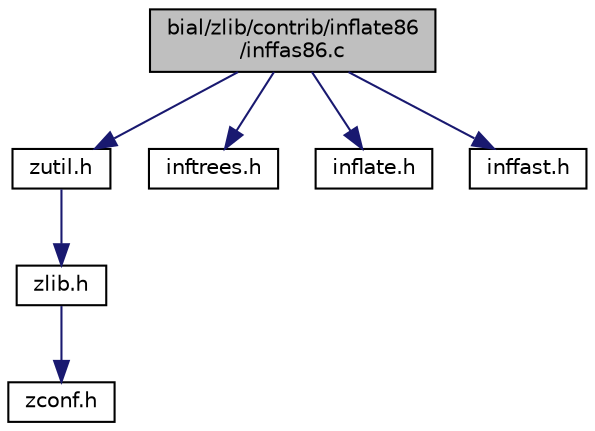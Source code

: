 digraph "bial/zlib/contrib/inflate86/inffas86.c"
{
  edge [fontname="Helvetica",fontsize="10",labelfontname="Helvetica",labelfontsize="10"];
  node [fontname="Helvetica",fontsize="10",shape=record];
  Node1 [label="bial/zlib/contrib/inflate86\l/inffas86.c",height=0.2,width=0.4,color="black", fillcolor="grey75", style="filled", fontcolor="black"];
  Node1 -> Node2 [color="midnightblue",fontsize="10",style="solid",fontname="Helvetica"];
  Node2 [label="zutil.h",height=0.2,width=0.4,color="black", fillcolor="white", style="filled",URL="$zutil_8h.html"];
  Node2 -> Node3 [color="midnightblue",fontsize="10",style="solid",fontname="Helvetica"];
  Node3 [label="zlib.h",height=0.2,width=0.4,color="black", fillcolor="white", style="filled",URL="$zlib_8h.html"];
  Node3 -> Node4 [color="midnightblue",fontsize="10",style="solid",fontname="Helvetica"];
  Node4 [label="zconf.h",height=0.2,width=0.4,color="black", fillcolor="white", style="filled",URL="$zconf_8h.html"];
  Node1 -> Node5 [color="midnightblue",fontsize="10",style="solid",fontname="Helvetica"];
  Node5 [label="inftrees.h",height=0.2,width=0.4,color="black", fillcolor="white", style="filled",URL="$inftrees_8h.html"];
  Node1 -> Node6 [color="midnightblue",fontsize="10",style="solid",fontname="Helvetica"];
  Node6 [label="inflate.h",height=0.2,width=0.4,color="black", fillcolor="white", style="filled",URL="$inflate_8h.html"];
  Node1 -> Node7 [color="midnightblue",fontsize="10",style="solid",fontname="Helvetica"];
  Node7 [label="inffast.h",height=0.2,width=0.4,color="black", fillcolor="white", style="filled",URL="$inffast_8h.html"];
}
